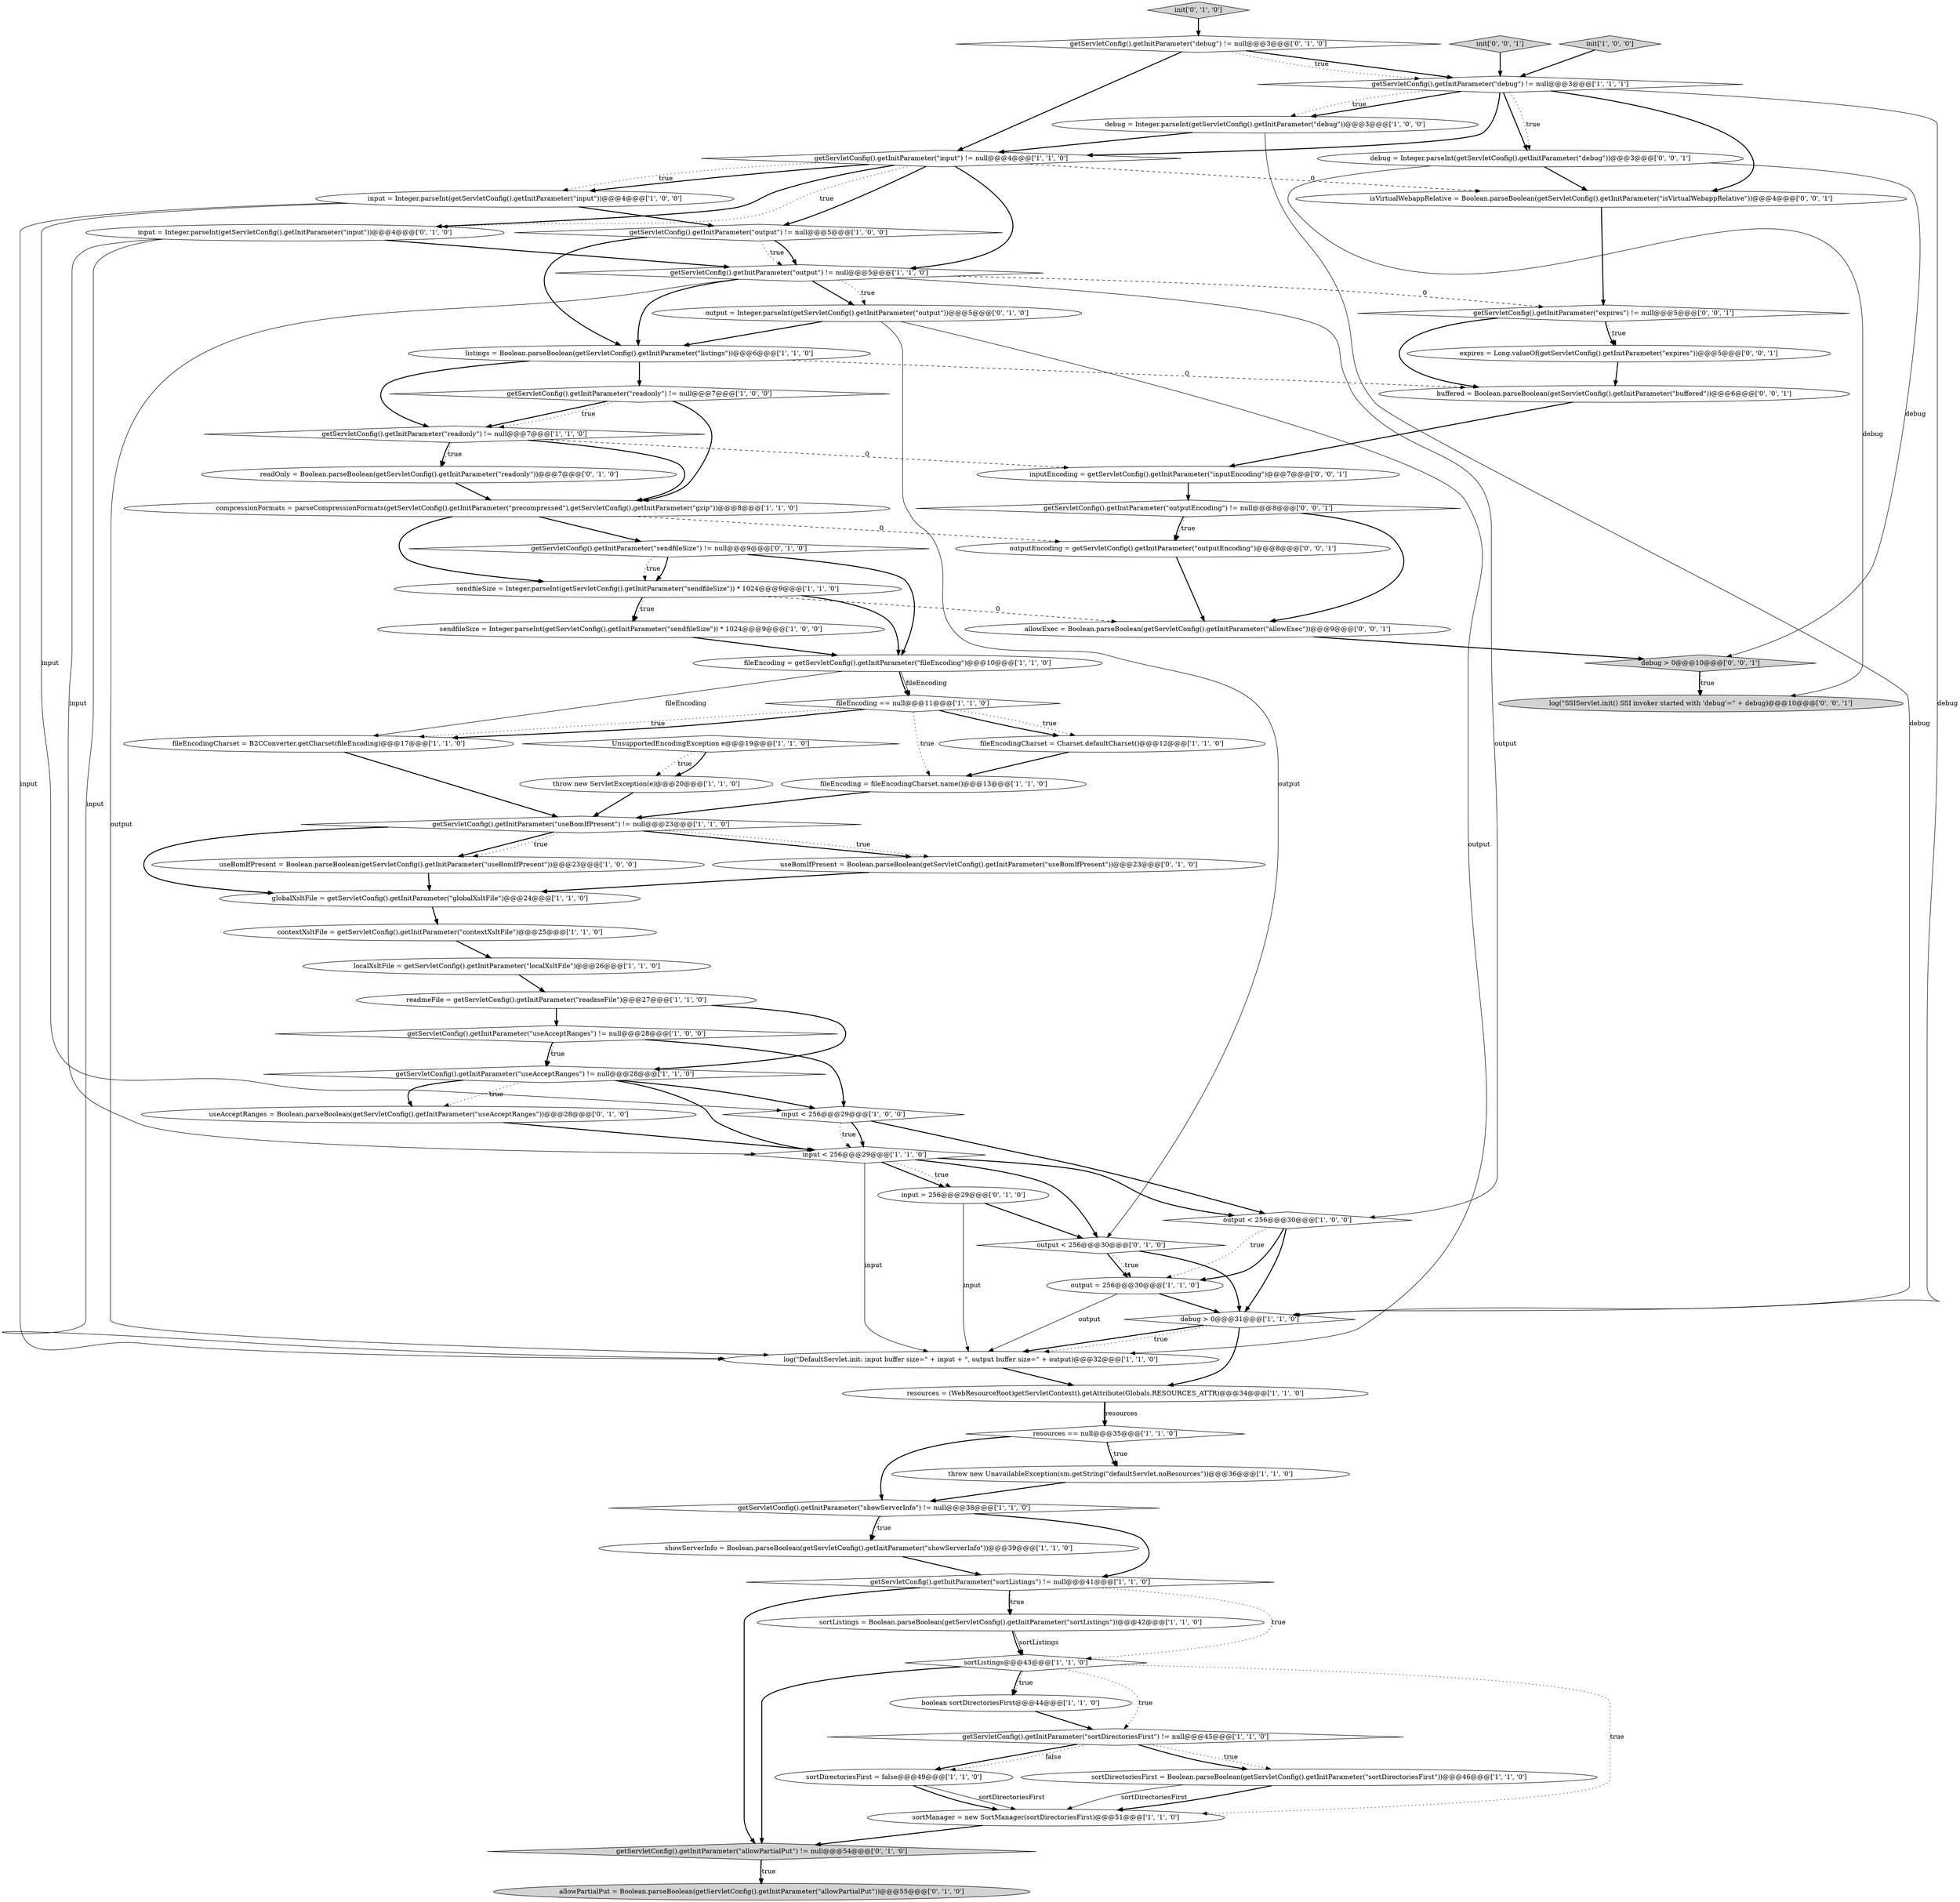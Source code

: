 digraph {
10 [style = filled, label = "contextXsltFile = getServletConfig().getInitParameter(\"contextXsltFile\")@@@25@@@['1', '1', '0']", fillcolor = white, shape = ellipse image = "AAA0AAABBB1BBB"];
61 [style = filled, label = "expires = Long.valueOf(getServletConfig().getInitParameter(\"expires\"))@@@5@@@['0', '0', '1']", fillcolor = white, shape = ellipse image = "AAA0AAABBB3BBB"];
57 [style = filled, label = "useBomIfPresent = Boolean.parseBoolean(getServletConfig().getInitParameter(\"useBomIfPresent\"))@@@23@@@['0', '1', '0']", fillcolor = white, shape = ellipse image = "AAA0AAABBB2BBB"];
70 [style = filled, label = "buffered = Boolean.parseBoolean(getServletConfig().getInitParameter(\"buffered\"))@@@6@@@['0', '0', '1']", fillcolor = white, shape = ellipse image = "AAA0AAABBB3BBB"];
32 [style = filled, label = "fileEncodingCharset = B2CConverter.getCharset(fileEncoding)@@@17@@@['1', '1', '0']", fillcolor = white, shape = ellipse image = "AAA0AAABBB1BBB"];
16 [style = filled, label = "sortListings@@@43@@@['1', '1', '0']", fillcolor = white, shape = diamond image = "AAA0AAABBB1BBB"];
18 [style = filled, label = "getServletConfig().getInitParameter(\"showServerInfo\") != null@@@38@@@['1', '1', '0']", fillcolor = white, shape = diamond image = "AAA0AAABBB1BBB"];
43 [style = filled, label = "showServerInfo = Boolean.parseBoolean(getServletConfig().getInitParameter(\"showServerInfo\"))@@@39@@@['1', '1', '0']", fillcolor = white, shape = ellipse image = "AAA0AAABBB1BBB"];
46 [style = filled, label = "fileEncoding = getServletConfig().getInitParameter(\"fileEncoding\")@@@10@@@['1', '1', '0']", fillcolor = white, shape = ellipse image = "AAA0AAABBB1BBB"];
0 [style = filled, label = "getServletConfig().getInitParameter(\"output\") != null@@@5@@@['1', '0', '0']", fillcolor = white, shape = diamond image = "AAA0AAABBB1BBB"];
13 [style = filled, label = "input = Integer.parseInt(getServletConfig().getInitParameter(\"input\"))@@@4@@@['1', '0', '0']", fillcolor = white, shape = ellipse image = "AAA0AAABBB1BBB"];
53 [style = filled, label = "output < 256@@@30@@@['0', '1', '0']", fillcolor = white, shape = diamond image = "AAA0AAABBB2BBB"];
26 [style = filled, label = "globalXsltFile = getServletConfig().getInitParameter(\"globalXsltFile\")@@@24@@@['1', '1', '0']", fillcolor = white, shape = ellipse image = "AAA0AAABBB1BBB"];
12 [style = filled, label = "log(\"DefaultServlet.init: input buffer size=\" + input + \", output buffer size=\" + output)@@@32@@@['1', '1', '0']", fillcolor = white, shape = ellipse image = "AAA0AAABBB1BBB"];
68 [style = filled, label = "outputEncoding = getServletConfig().getInitParameter(\"outputEncoding\")@@@8@@@['0', '0', '1']", fillcolor = white, shape = ellipse image = "AAA0AAABBB3BBB"];
62 [style = filled, label = "inputEncoding = getServletConfig().getInitParameter(\"inputEncoding\")@@@7@@@['0', '0', '1']", fillcolor = white, shape = ellipse image = "AAA0AAABBB3BBB"];
29 [style = filled, label = "fileEncoding == null@@@11@@@['1', '1', '0']", fillcolor = white, shape = diamond image = "AAA0AAABBB1BBB"];
45 [style = filled, label = "sortDirectoriesFirst = false@@@49@@@['1', '1', '0']", fillcolor = white, shape = ellipse image = "AAA0AAABBB1BBB"];
39 [style = filled, label = "fileEncoding = fileEncodingCharset.name()@@@13@@@['1', '1', '0']", fillcolor = white, shape = ellipse image = "AAA0AAABBB1BBB"];
4 [style = filled, label = "fileEncodingCharset = Charset.defaultCharset()@@@12@@@['1', '1', '0']", fillcolor = white, shape = ellipse image = "AAA0AAABBB1BBB"];
9 [style = filled, label = "throw new UnavailableException(sm.getString(\"defaultServlet.noResources\"))@@@36@@@['1', '1', '0']", fillcolor = white, shape = ellipse image = "AAA0AAABBB1BBB"];
7 [style = filled, label = "getServletConfig().getInitParameter(\"debug\") != null@@@3@@@['1', '1', '1']", fillcolor = white, shape = diamond image = "AAA0AAABBB1BBB"];
37 [style = filled, label = "boolean sortDirectoriesFirst@@@44@@@['1', '1', '0']", fillcolor = white, shape = ellipse image = "AAA0AAABBB1BBB"];
22 [style = filled, label = "compressionFormats = parseCompressionFormats(getServletConfig().getInitParameter(\"precompressed\"),getServletConfig().getInitParameter(\"gzip\"))@@@8@@@['1', '1', '0']", fillcolor = white, shape = ellipse image = "AAA0AAABBB1BBB"];
60 [style = filled, label = "init['0', '0', '1']", fillcolor = lightgray, shape = diamond image = "AAA0AAABBB3BBB"];
58 [style = filled, label = "init['0', '1', '0']", fillcolor = lightgray, shape = diamond image = "AAA0AAABBB2BBB"];
40 [style = filled, label = "getServletConfig().getInitParameter(\"useAcceptRanges\") != null@@@28@@@['1', '1', '0']", fillcolor = white, shape = diamond image = "AAA0AAABBB1BBB"];
25 [style = filled, label = "sendfileSize = Integer.parseInt(getServletConfig().getInitParameter(\"sendfileSize\")) * 1024@@@9@@@['1', '1', '0']", fillcolor = white, shape = ellipse image = "AAA0AAABBB1BBB"];
24 [style = filled, label = "listings = Boolean.parseBoolean(getServletConfig().getInitParameter(\"listings\"))@@@6@@@['1', '1', '0']", fillcolor = white, shape = ellipse image = "AAA0AAABBB1BBB"];
50 [style = filled, label = "getServletConfig().getInitParameter(\"sendfileSize\") != null@@@9@@@['0', '1', '0']", fillcolor = white, shape = diamond image = "AAA0AAABBB2BBB"];
51 [style = filled, label = "allowPartialPut = Boolean.parseBoolean(getServletConfig().getInitParameter(\"allowPartialPut\"))@@@55@@@['0', '1', '0']", fillcolor = lightgray, shape = ellipse image = "AAA1AAABBB2BBB"];
14 [style = filled, label = "getServletConfig().getInitParameter(\"sortListings\") != null@@@41@@@['1', '1', '0']", fillcolor = white, shape = diamond image = "AAA0AAABBB1BBB"];
20 [style = filled, label = "getServletConfig().getInitParameter(\"readonly\") != null@@@7@@@['1', '0', '0']", fillcolor = white, shape = diamond image = "AAA0AAABBB1BBB"];
28 [style = filled, label = "getServletConfig().getInitParameter(\"useBomIfPresent\") != null@@@23@@@['1', '1', '0']", fillcolor = white, shape = diamond image = "AAA0AAABBB1BBB"];
55 [style = filled, label = "input = 256@@@29@@@['0', '1', '0']", fillcolor = white, shape = ellipse image = "AAA0AAABBB2BBB"];
59 [style = filled, label = "debug = Integer.parseInt(getServletConfig().getInitParameter(\"debug\"))@@@3@@@['0', '0', '1']", fillcolor = white, shape = ellipse image = "AAA0AAABBB3BBB"];
8 [style = filled, label = "output < 256@@@30@@@['1', '0', '0']", fillcolor = white, shape = diamond image = "AAA0AAABBB1BBB"];
21 [style = filled, label = "resources = (WebResourceRoot)getServletContext().getAttribute(Globals.RESOURCES_ATTR)@@@34@@@['1', '1', '0']", fillcolor = white, shape = ellipse image = "AAA0AAABBB1BBB"];
6 [style = filled, label = "readmeFile = getServletConfig().getInitParameter(\"readmeFile\")@@@27@@@['1', '1', '0']", fillcolor = white, shape = ellipse image = "AAA0AAABBB1BBB"];
38 [style = filled, label = "getServletConfig().getInitParameter(\"useAcceptRanges\") != null@@@28@@@['1', '0', '0']", fillcolor = white, shape = diamond image = "AAA0AAABBB1BBB"];
48 [style = filled, label = "input = Integer.parseInt(getServletConfig().getInitParameter(\"input\"))@@@4@@@['0', '1', '0']", fillcolor = white, shape = ellipse image = "AAA0AAABBB2BBB"];
52 [style = filled, label = "getServletConfig().getInitParameter(\"allowPartialPut\") != null@@@54@@@['0', '1', '0']", fillcolor = lightgray, shape = diamond image = "AAA1AAABBB2BBB"];
54 [style = filled, label = "readOnly = Boolean.parseBoolean(getServletConfig().getInitParameter(\"readonly\"))@@@7@@@['0', '1', '0']", fillcolor = white, shape = ellipse image = "AAA0AAABBB2BBB"];
56 [style = filled, label = "output = Integer.parseInt(getServletConfig().getInitParameter(\"output\"))@@@5@@@['0', '1', '0']", fillcolor = white, shape = ellipse image = "AAA0AAABBB2BBB"];
64 [style = filled, label = "getServletConfig().getInitParameter(\"outputEncoding\") != null@@@8@@@['0', '0', '1']", fillcolor = white, shape = diamond image = "AAA0AAABBB3BBB"];
30 [style = filled, label = "throw new ServletException(e)@@@20@@@['1', '1', '0']", fillcolor = white, shape = ellipse image = "AAA0AAABBB1BBB"];
49 [style = filled, label = "useAcceptRanges = Boolean.parseBoolean(getServletConfig().getInitParameter(\"useAcceptRanges\"))@@@28@@@['0', '1', '0']", fillcolor = white, shape = ellipse image = "AAA0AAABBB2BBB"];
31 [style = filled, label = "init['1', '0', '0']", fillcolor = lightgray, shape = diamond image = "AAA0AAABBB1BBB"];
42 [style = filled, label = "input < 256@@@29@@@['1', '1', '0']", fillcolor = white, shape = diamond image = "AAA0AAABBB1BBB"];
5 [style = filled, label = "sendfileSize = Integer.parseInt(getServletConfig().getInitParameter(\"sendfileSize\")) * 1024@@@9@@@['1', '0', '0']", fillcolor = white, shape = ellipse image = "AAA0AAABBB1BBB"];
2 [style = filled, label = "sortListings = Boolean.parseBoolean(getServletConfig().getInitParameter(\"sortListings\"))@@@42@@@['1', '1', '0']", fillcolor = white, shape = ellipse image = "AAA0AAABBB1BBB"];
19 [style = filled, label = "getServletConfig().getInitParameter(\"output\") != null@@@5@@@['1', '1', '0']", fillcolor = white, shape = diamond image = "AAA0AAABBB1BBB"];
47 [style = filled, label = "getServletConfig().getInitParameter(\"debug\") != null@@@3@@@['0', '1', '0']", fillcolor = white, shape = diamond image = "AAA0AAABBB2BBB"];
63 [style = filled, label = "log(\"SSIServlet.init() SSI invoker started with 'debug'=\" + debug)@@@10@@@['0', '0', '1']", fillcolor = lightgray, shape = ellipse image = "AAA0AAABBB3BBB"];
23 [style = filled, label = "localXsltFile = getServletConfig().getInitParameter(\"localXsltFile\")@@@26@@@['1', '1', '0']", fillcolor = white, shape = ellipse image = "AAA0AAABBB1BBB"];
3 [style = filled, label = "input < 256@@@29@@@['1', '0', '0']", fillcolor = white, shape = diamond image = "AAA0AAABBB1BBB"];
67 [style = filled, label = "allowExec = Boolean.parseBoolean(getServletConfig().getInitParameter(\"allowExec\"))@@@9@@@['0', '0', '1']", fillcolor = white, shape = ellipse image = "AAA0AAABBB3BBB"];
34 [style = filled, label = "UnsupportedEncodingException e@@@19@@@['1', '1', '0']", fillcolor = white, shape = diamond image = "AAA0AAABBB1BBB"];
1 [style = filled, label = "debug = Integer.parseInt(getServletConfig().getInitParameter(\"debug\"))@@@3@@@['1', '0', '0']", fillcolor = white, shape = ellipse image = "AAA0AAABBB1BBB"];
35 [style = filled, label = "output = 256@@@30@@@['1', '1', '0']", fillcolor = white, shape = ellipse image = "AAA0AAABBB1BBB"];
11 [style = filled, label = "useBomIfPresent = Boolean.parseBoolean(getServletConfig().getInitParameter(\"useBomIfPresent\"))@@@23@@@['1', '0', '0']", fillcolor = white, shape = ellipse image = "AAA0AAABBB1BBB"];
44 [style = filled, label = "sortDirectoriesFirst = Boolean.parseBoolean(getServletConfig().getInitParameter(\"sortDirectoriesFirst\"))@@@46@@@['1', '1', '0']", fillcolor = white, shape = ellipse image = "AAA0AAABBB1BBB"];
17 [style = filled, label = "sortManager = new SortManager(sortDirectoriesFirst)@@@51@@@['1', '1', '0']", fillcolor = white, shape = ellipse image = "AAA0AAABBB1BBB"];
36 [style = filled, label = "resources == null@@@35@@@['1', '1', '0']", fillcolor = white, shape = diamond image = "AAA0AAABBB1BBB"];
41 [style = filled, label = "getServletConfig().getInitParameter(\"input\") != null@@@4@@@['1', '1', '0']", fillcolor = white, shape = diamond image = "AAA0AAABBB1BBB"];
65 [style = filled, label = "debug > 0@@@10@@@['0', '0', '1']", fillcolor = lightgray, shape = diamond image = "AAA0AAABBB3BBB"];
69 [style = filled, label = "getServletConfig().getInitParameter(\"expires\") != null@@@5@@@['0', '0', '1']", fillcolor = white, shape = diamond image = "AAA0AAABBB3BBB"];
66 [style = filled, label = "isVirtualWebappRelative = Boolean.parseBoolean(getServletConfig().getInitParameter(\"isVirtualWebappRelative\"))@@@4@@@['0', '0', '1']", fillcolor = white, shape = ellipse image = "AAA0AAABBB3BBB"];
15 [style = filled, label = "debug > 0@@@31@@@['1', '1', '0']", fillcolor = white, shape = diamond image = "AAA0AAABBB1BBB"];
33 [style = filled, label = "getServletConfig().getInitParameter(\"sortDirectoriesFirst\") != null@@@45@@@['1', '1', '0']", fillcolor = white, shape = diamond image = "AAA0AAABBB1BBB"];
27 [style = filled, label = "getServletConfig().getInitParameter(\"readonly\") != null@@@7@@@['1', '1', '0']", fillcolor = white, shape = diamond image = "AAA0AAABBB1BBB"];
7->59 [style = dotted, label="true"];
20->27 [style = bold, label=""];
6->40 [style = bold, label=""];
46->29 [style = solid, label="fileEncoding"];
29->32 [style = dotted, label="true"];
20->27 [style = dotted, label="true"];
10->23 [style = bold, label=""];
38->40 [style = bold, label=""];
42->55 [style = bold, label=""];
61->70 [style = bold, label=""];
8->35 [style = bold, label=""];
3->42 [style = bold, label=""];
28->26 [style = bold, label=""];
19->12 [style = solid, label="output"];
50->46 [style = bold, label=""];
40->49 [style = bold, label=""];
16->52 [style = bold, label=""];
37->33 [style = bold, label=""];
41->13 [style = bold, label=""];
69->61 [style = dotted, label="true"];
36->18 [style = bold, label=""];
43->14 [style = bold, label=""];
58->47 [style = bold, label=""];
7->41 [style = bold, label=""];
66->69 [style = bold, label=""];
29->39 [style = dotted, label="true"];
29->32 [style = bold, label=""];
55->12 [style = solid, label="input"];
32->28 [style = bold, label=""];
18->43 [style = dotted, label="true"];
53->35 [style = bold, label=""];
25->46 [style = bold, label=""];
22->50 [style = bold, label=""];
44->17 [style = solid, label="sortDirectoriesFirst"];
5->46 [style = bold, label=""];
24->27 [style = bold, label=""];
7->1 [style = bold, label=""];
28->11 [style = bold, label=""];
19->56 [style = dotted, label="true"];
29->4 [style = dotted, label="true"];
17->52 [style = bold, label=""];
22->68 [style = dashed, label="0"];
38->40 [style = dotted, label="true"];
53->35 [style = dotted, label="true"];
7->66 [style = bold, label=""];
13->0 [style = bold, label=""];
11->26 [style = bold, label=""];
64->68 [style = bold, label=""];
47->7 [style = bold, label=""];
6->38 [style = bold, label=""];
28->57 [style = bold, label=""];
64->68 [style = dotted, label="true"];
0->19 [style = bold, label=""];
15->21 [style = bold, label=""];
19->69 [style = dashed, label="0"];
44->17 [style = bold, label=""];
42->55 [style = dotted, label="true"];
3->42 [style = dotted, label="true"];
34->30 [style = dotted, label="true"];
56->12 [style = solid, label="output"];
27->62 [style = dashed, label="0"];
25->5 [style = bold, label=""];
52->51 [style = bold, label=""];
22->25 [style = bold, label=""];
18->43 [style = bold, label=""];
19->56 [style = bold, label=""];
3->8 [style = bold, label=""];
35->15 [style = bold, label=""];
14->2 [style = dotted, label="true"];
14->52 [style = bold, label=""];
30->28 [style = bold, label=""];
2->16 [style = bold, label=""];
19->8 [style = solid, label="output"];
34->30 [style = bold, label=""];
21->36 [style = bold, label=""];
0->19 [style = dotted, label="true"];
33->45 [style = bold, label=""];
69->61 [style = bold, label=""];
65->63 [style = bold, label=""];
50->25 [style = bold, label=""];
13->3 [style = solid, label="input"];
7->59 [style = bold, label=""];
13->12 [style = solid, label="input"];
64->67 [style = bold, label=""];
27->54 [style = dotted, label="true"];
40->42 [style = bold, label=""];
42->12 [style = solid, label="input"];
69->70 [style = bold, label=""];
24->20 [style = bold, label=""];
57->26 [style = bold, label=""];
15->12 [style = bold, label=""];
67->65 [style = bold, label=""];
47->7 [style = dotted, label="true"];
20->22 [style = bold, label=""];
16->37 [style = bold, label=""];
41->0 [style = bold, label=""];
42->53 [style = bold, label=""];
46->32 [style = solid, label="fileEncoding"];
54->22 [style = bold, label=""];
7->1 [style = dotted, label="true"];
19->24 [style = bold, label=""];
46->29 [style = bold, label=""];
41->48 [style = dotted, label="true"];
25->67 [style = dashed, label="0"];
0->24 [style = bold, label=""];
68->67 [style = bold, label=""];
2->16 [style = solid, label="sortListings"];
41->66 [style = dashed, label="0"];
23->6 [style = bold, label=""];
48->42 [style = solid, label="input"];
40->49 [style = dotted, label="true"];
28->11 [style = dotted, label="true"];
50->25 [style = dotted, label="true"];
49->42 [style = bold, label=""];
55->53 [style = bold, label=""];
14->2 [style = bold, label=""];
36->9 [style = dotted, label="true"];
56->53 [style = solid, label="output"];
56->24 [style = bold, label=""];
1->15 [style = solid, label="debug"];
21->36 [style = solid, label="resources"];
25->5 [style = dotted, label="true"];
18->14 [style = bold, label=""];
40->3 [style = bold, label=""];
16->17 [style = dotted, label="true"];
52->51 [style = dotted, label="true"];
45->17 [style = solid, label="sortDirectoriesFirst"];
33->45 [style = dotted, label="false"];
9->18 [style = bold, label=""];
27->54 [style = bold, label=""];
39->28 [style = bold, label=""];
48->19 [style = bold, label=""];
16->33 [style = dotted, label="true"];
47->41 [style = bold, label=""];
62->64 [style = bold, label=""];
16->37 [style = dotted, label="true"];
59->65 [style = solid, label="debug"];
41->13 [style = dotted, label="true"];
4->39 [style = bold, label=""];
12->21 [style = bold, label=""];
14->16 [style = dotted, label="true"];
59->63 [style = solid, label="debug"];
29->4 [style = bold, label=""];
33->44 [style = dotted, label="true"];
26->10 [style = bold, label=""];
53->15 [style = bold, label=""];
33->44 [style = bold, label=""];
41->48 [style = bold, label=""];
1->41 [style = bold, label=""];
41->19 [style = bold, label=""];
65->63 [style = dotted, label="true"];
48->12 [style = solid, label="input"];
27->22 [style = bold, label=""];
35->12 [style = solid, label="output"];
36->9 [style = bold, label=""];
28->57 [style = dotted, label="true"];
59->66 [style = bold, label=""];
38->3 [style = bold, label=""];
31->7 [style = bold, label=""];
8->35 [style = dotted, label="true"];
45->17 [style = bold, label=""];
7->15 [style = solid, label="debug"];
42->8 [style = bold, label=""];
70->62 [style = bold, label=""];
60->7 [style = bold, label=""];
24->70 [style = dashed, label="0"];
8->15 [style = bold, label=""];
15->12 [style = dotted, label="true"];
}
